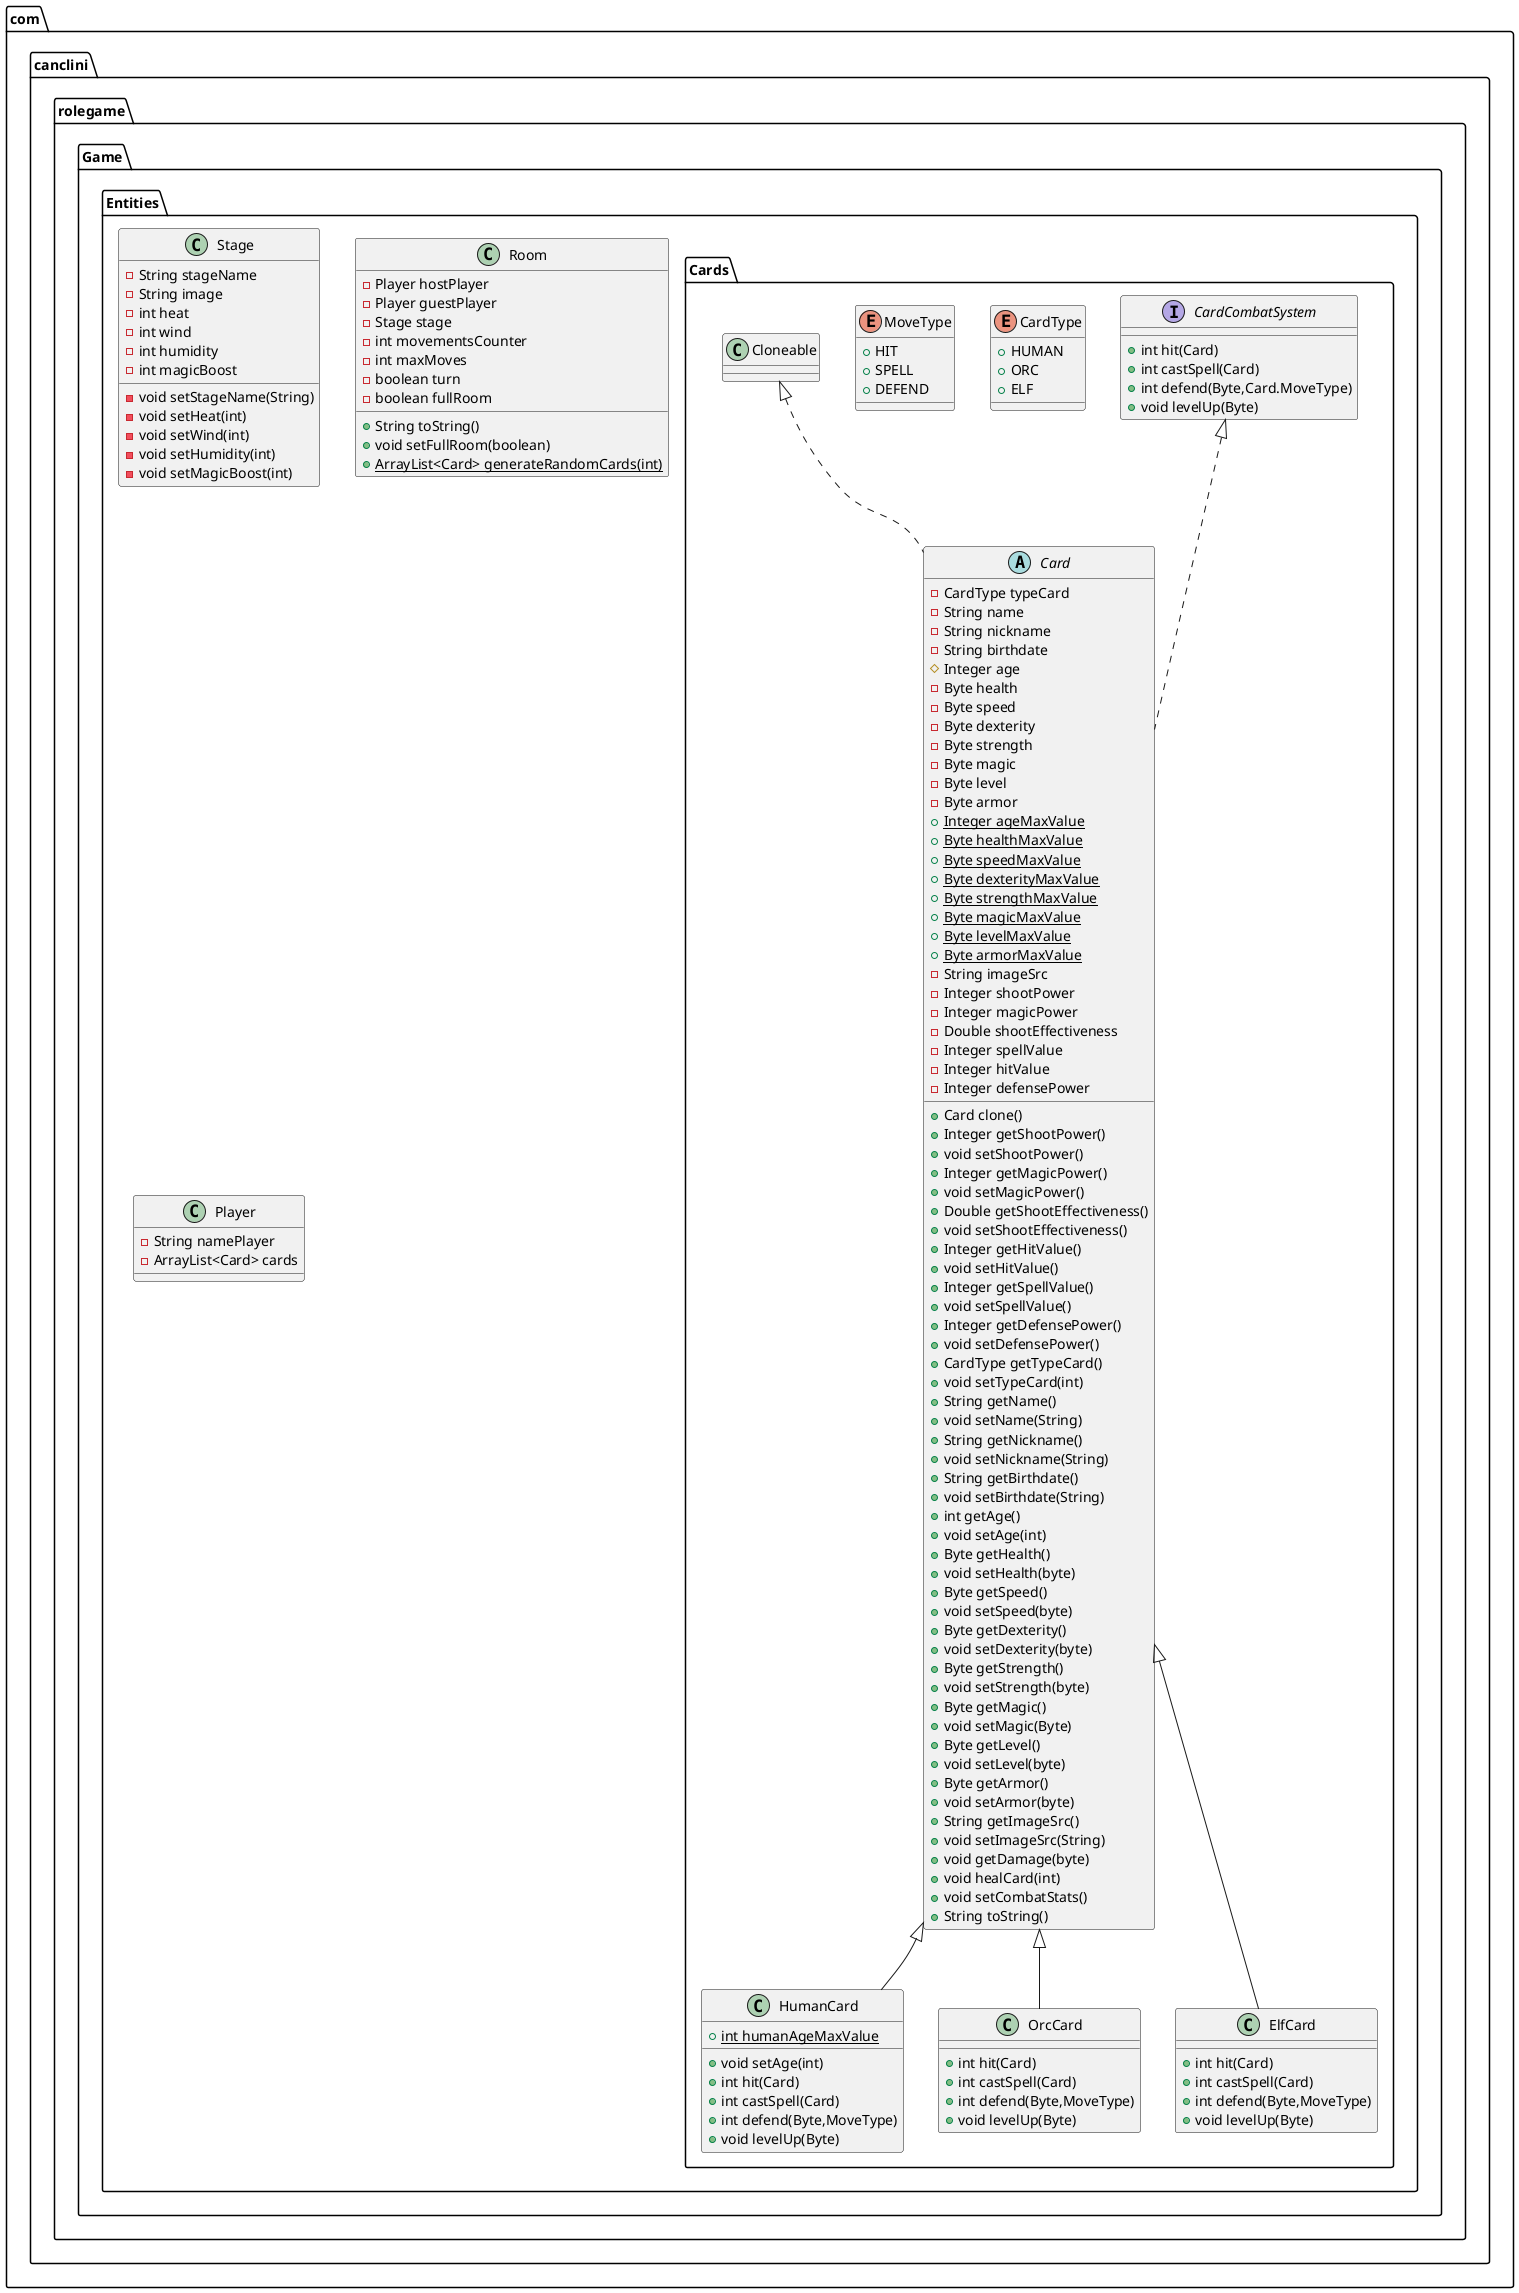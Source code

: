 @startuml
class com.canclini.rolegame.Game.Entities.Cards.HumanCard {
+ {static} int humanAgeMaxValue
+ void setAge(int)
+ int hit(Card)
+ int castSpell(Card)
+ int defend(Byte,MoveType)
+ void levelUp(Byte)
}
class com.canclini.rolegame.Game.Entities.Stage {
- String stageName
- String image
- int heat
- int wind
- int humidity
- int magicBoost
- void setStageName(String)
- void setHeat(int)
- void setWind(int)
- void setHumidity(int)
- void setMagicBoost(int)
}
interface com.canclini.rolegame.Game.Entities.Cards.CardCombatSystem {
+ int hit(Card)
+ int castSpell(Card)
+ int defend(Byte,Card.MoveType)
+ void levelUp(Byte)
}
class com.canclini.rolegame.Game.Entities.Room {
- Player hostPlayer
- Player guestPlayer
- Stage stage
- int movementsCounter
- int maxMoves
- boolean turn
- boolean fullRoom
+ String toString()
+ void setFullRoom(boolean)
+ {static} ArrayList<Card> generateRandomCards(int)
}
abstract class com.canclini.rolegame.Game.Entities.Cards.Card {
- CardType typeCard
- String name
- String nickname
- String birthdate
# Integer age
- Byte health
- Byte speed
- Byte dexterity
- Byte strength
- Byte magic
- Byte level
- Byte armor
+ {static} Integer ageMaxValue
+ {static} Byte healthMaxValue
+ {static} Byte speedMaxValue
+ {static} Byte dexterityMaxValue
+ {static} Byte strengthMaxValue
+ {static} Byte magicMaxValue
+ {static} Byte levelMaxValue
+ {static} Byte armorMaxValue
- String imageSrc
- Integer shootPower
- Integer magicPower
- Double shootEffectiveness
- Integer spellValue
- Integer hitValue
- Integer defensePower
+ Card clone()
+ Integer getShootPower()
+ void setShootPower()
+ Integer getMagicPower()
+ void setMagicPower()
+ Double getShootEffectiveness()
+ void setShootEffectiveness()
+ Integer getHitValue()
+ void setHitValue()
+ Integer getSpellValue()
+ void setSpellValue()
+ Integer getDefensePower()
+ void setDefensePower()
+ CardType getTypeCard()
+ void setTypeCard(int)
+ String getName()
+ void setName(String)
+ String getNickname()
+ void setNickname(String)
+ String getBirthdate()
+ void setBirthdate(String)
+ int getAge()
+ void setAge(int)
+ Byte getHealth()
+ void setHealth(byte)
+ Byte getSpeed()
+ void setSpeed(byte)
+ Byte getDexterity()
+ void setDexterity(byte)
+ Byte getStrength()
+ void setStrength(byte)
+ Byte getMagic()
+ void setMagic(Byte)
+ Byte getLevel()
+ void setLevel(byte)
+ Byte getArmor()
+ void setArmor(byte)
+ String getImageSrc()
+ void setImageSrc(String)
+ void getDamage(byte)
+ void healCard(int)
+ void setCombatStats()
+ String toString()
}
enum com.canclini.rolegame.Game.Entities.Cards.CardType {
+  HUMAN
+  ORC
+  ELF
}
enum com.canclini.rolegame.Game.Entities.Cards.MoveType {
+  HIT
+  SPELL
+  DEFEND
}
class com.canclini.rolegame.Game.Entities.Player {
- String namePlayer
- ArrayList<Card> cards
}
class com.canclini.rolegame.Game.Entities.Cards.OrcCard {
+ int hit(Card)
+ int castSpell(Card)
+ int defend(Byte,MoveType)
+ void levelUp(Byte)
}
class com.canclini.rolegame.Game.Entities.Cards.ElfCard {
+ int hit(Card)
+ int castSpell(Card)
+ int defend(Byte,MoveType)
+ void levelUp(Byte)
}


com.canclini.rolegame.Game.Entities.Cards.Card <|-- com.canclini.rolegame.Game.Entities.Cards.HumanCard
com.canclini.rolegame.Game.Entities.Cards.CardCombatSystem <|.. com.canclini.rolegame.Game.Entities.Cards.Card
com.canclini.rolegame.Game.Entities.Cards.Cloneable <|.. com.canclini.rolegame.Game.Entities.Cards.Card
com.canclini.rolegame.Game.Entities.Cards.Card <|-- com.canclini.rolegame.Game.Entities.Cards.OrcCard
com.canclini.rolegame.Game.Entities.Cards.Card <|-- com.canclini.rolegame.Game.Entities.Cards.ElfCard
@enduml